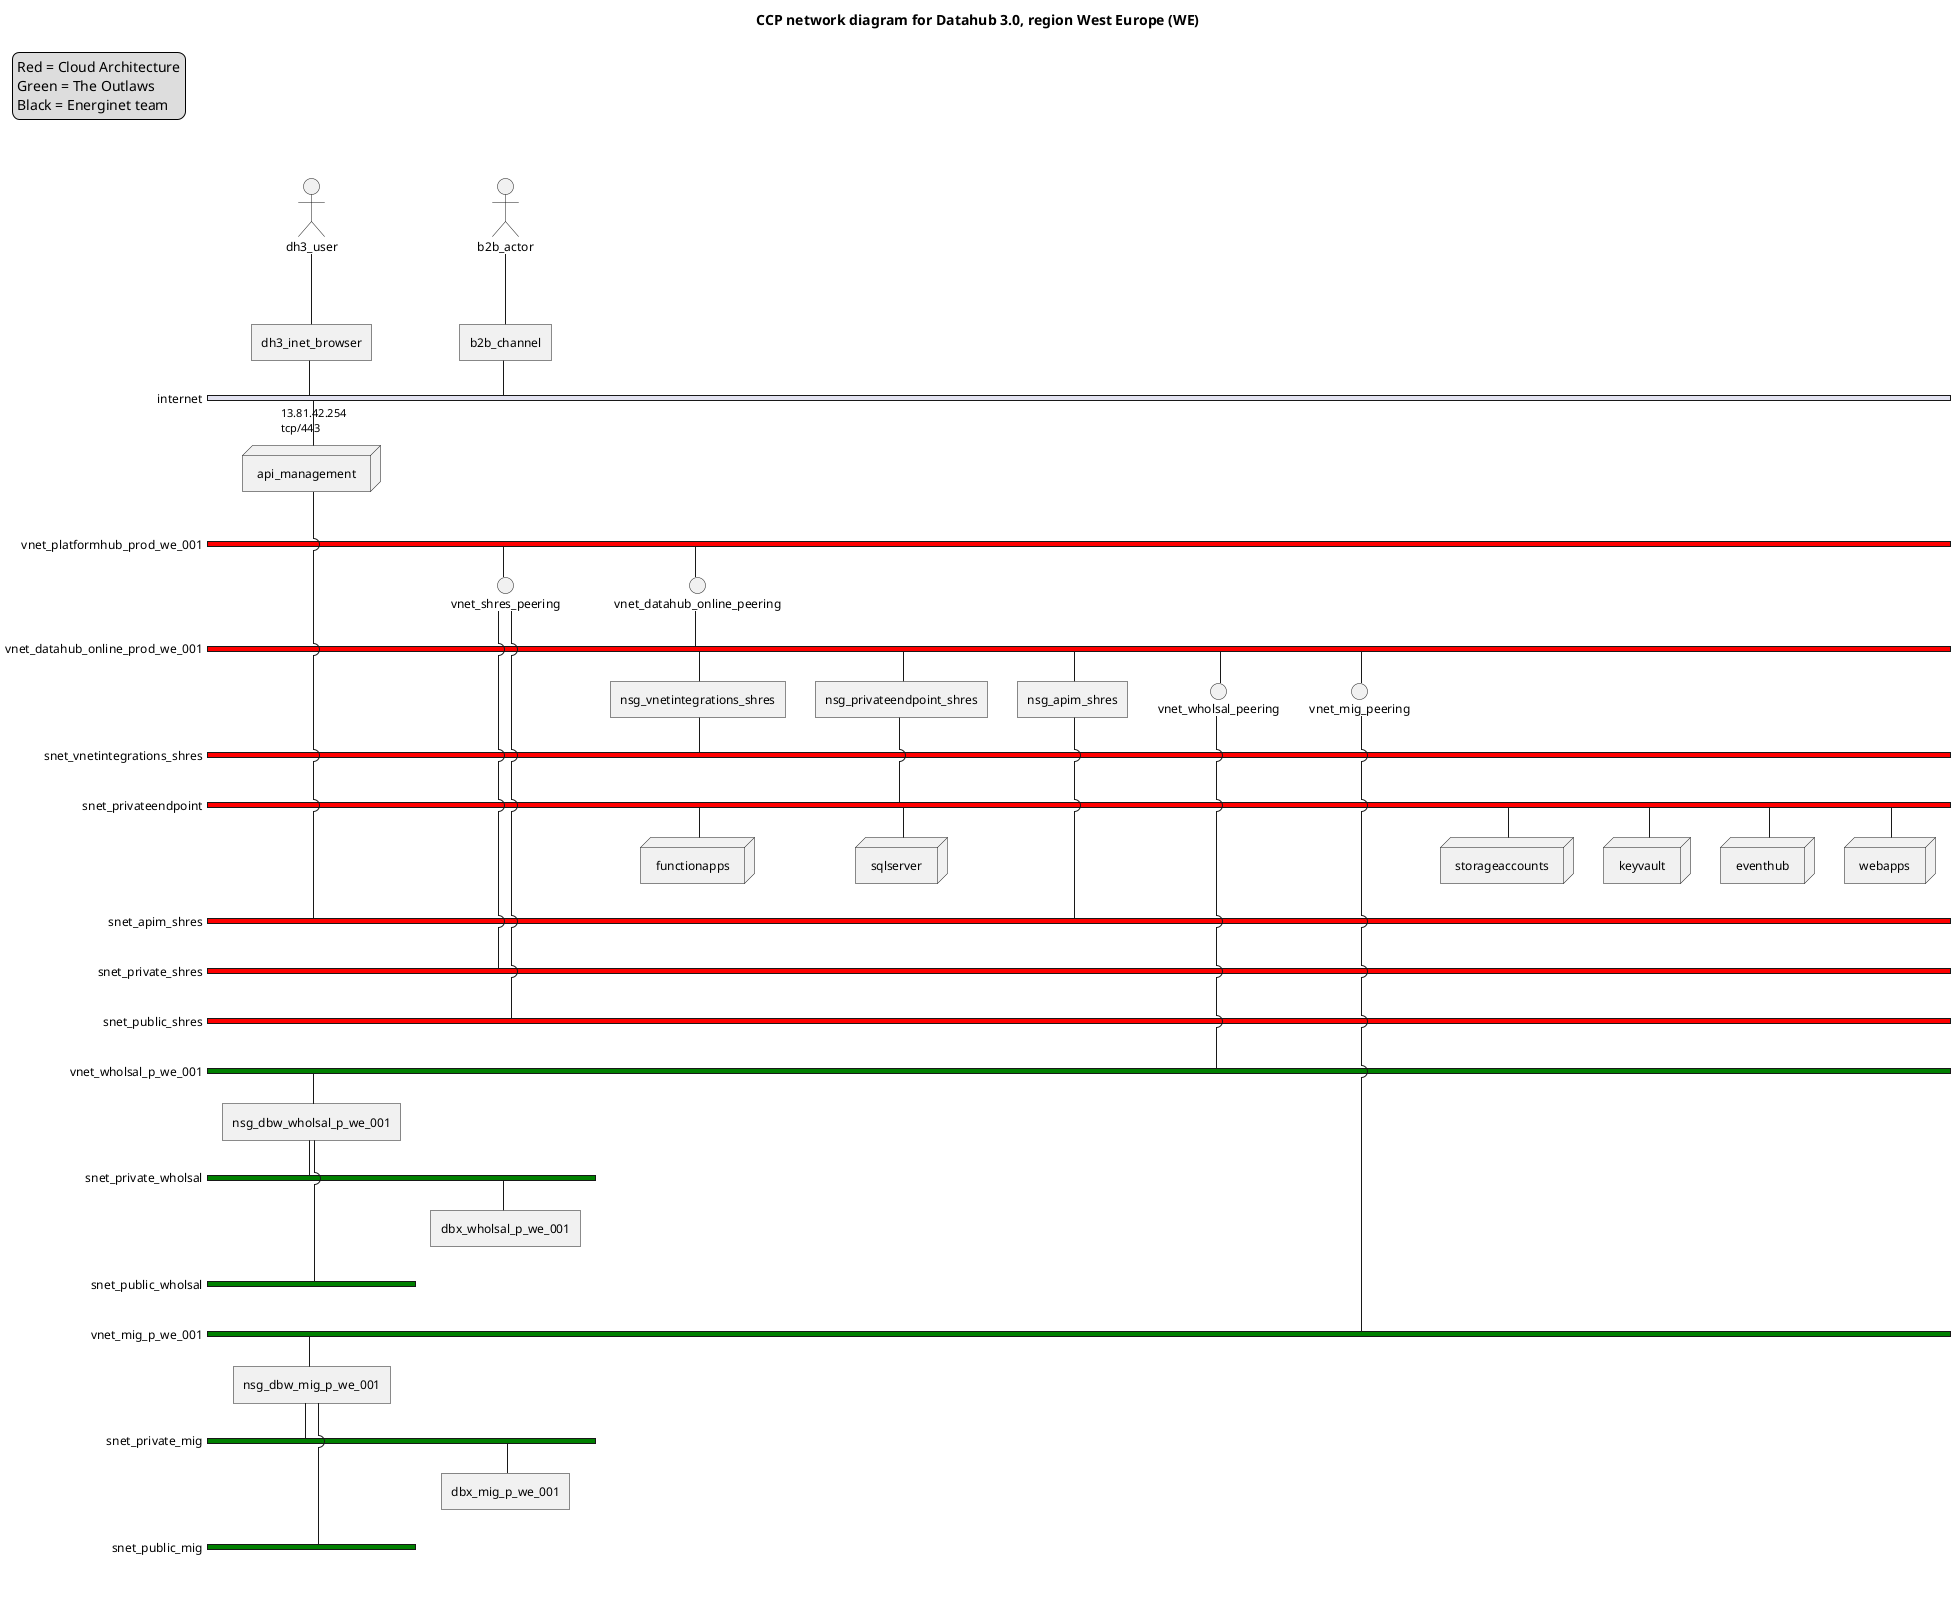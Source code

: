 ' How to render this diagram:
' 1. Install PlantUML extension in VS Code, see https://marketplace.visualstudio.com/items?itemName=jebbs.plantuml
' 2. Run task: "PlantUML: Start PlantUML server".
' This will start a PlantUML server in Docker on localhost:8081 used to render this diagram.
' Once container is running, press Ctrl-Shift-P and select "PlantUML: Preview Current Diagram" - enjoy!

' *** AUTOMATIC RENDERING TO PNG IS NOT IMPLEMENTED ***
' It is possible to render PlantUML diagrams to PNG by using a local PlantUML server, like Structurizr DSL files are rendered to PNG
' and pushed to dh3-infrastructure as part of a PR changing our diagrams.
' However, we have opted out of implementing automatic rendering of PlantUML diagrams as we only have this one diagram right now.
'
' If one should feel inclined to implement this feature in our CI pipeline, AVOID attempting to render diagrams using the Base64 encoded
' URL, as the encoding/decoding algorithm is a clusterf*ck of a proprietary implementation meaning that you cannot Base64-encode a diagram and
' attempt to render it using a PlantUML server unless you implement the PlantUML project's proprietary encoding algorithm in your own code first :o/
' See this issue thread for details: https://github.com/plantuml/plantuml/issues/117
' If you dare, follow this code trail to see the proprietary encode/decode implementation: https://github.com/plantuml/plantuml/blob/master/src/net/sourceforge/plantuml/code/TranscoderSmart.java#L54

' The right way to go for rendering diagrams to PNGs in our case would be to follow the "Command-line" approach for rendering diagrams, see https://plantuml.com/command-line
' Feel free to do so when there is a bit more ROI (i.e. more diagrams than just this one)


@startuml
nwdiag {

  legend top left
  Red = Cloud Architecture
  Green = The Outlaws
  Black = Energinet team
  endlegend


  title CCP network diagram for Datahub 3.0, region West Europe (WE)
  dh3_user [shape = actor]
  dh3_user -- dh3_inet_browser

  b2b_actor [shape = actor]
  b2b_actor -- b2b_channel

  network internet {
    width = full
    dh3_inet_browser
    b2b_channel
    api_management [address = "13.81.42.254, tcp/443"]
  }

  'CAs VNET, outside subscription
  network vnet_platformhub_prod_we_001 {
    width = full
    color = "red"
    vnet_shres_peering [shape = interface]
    vnet_datahub_online_peering [shape = interface]
  }

  'VNET delivered by CA on subscription, peered to vnet_platformhub_prod_we_001
  network vnet_datahub_online_prod_we_001 {
    color = "red"
    vnet_datahub_online_peering
    nsg_vnetintegrations_shres
    nsg_privateendpoint_shres
    nsg_apim_shres
    vnet_wholsal_peering [shape = interface]
    vnet_mig_peering [shape = interface]
    width = full
  }

  network snet_vnetintegrations_shres {
    color = "red"
    nsg_vnetintegrations_shres
    width = full
  }

  network snet_privateendpoint {
    color = "red"
    functionapps [shape = node]
    sqlserver [shape = node]
    storageaccounts [shape = node]
    keyvault [shape = node]
    eventhub [shape = node]
    webapps [shape = node]
    nsg_privateendpoint_shres
    width = full
  }

  network snet_apim_shres {
    color = "red"
    nsg_apim_shres
    api_management [shape = node]
    width = full
  }

  network snet_private_shres {
    color = "red"
    vnet_shres_peering
    width = full
  }

  network snet_public_shres {
    color = "red"
    vnet_shres_peering
    width = full
  }


  'Wholesale
  network vnet_wholsal_p_we_001 {
    color = "green"
    vnet_wholsal_peering
    nsg_dbw_wholsal_p_we_001
    width = full
  }

  network snet_private_wholsal {
    color = "green"
    nsg_dbw_wholsal_p_we_001
    dbx_wholsal_p_we_001
  }

  network snet_public_wholsal {
    color = "green"
    nsg_dbw_wholsal_p_we_001
  }

  'Migration
  network vnet_mig_p_we_001 {
    color = "green"
      vnet_mig_peering
      nsg_dbw_mig_p_we_001
      width = full
  }

  network snet_private_mig {
    color = "green"
    nsg_dbw_mig_p_we_001
    dbx_mig_p_we_001
  }

  network snet_public_mig {
    color = "green"
    nsg_dbw_mig_p_we_001
  }
}

@enduml

